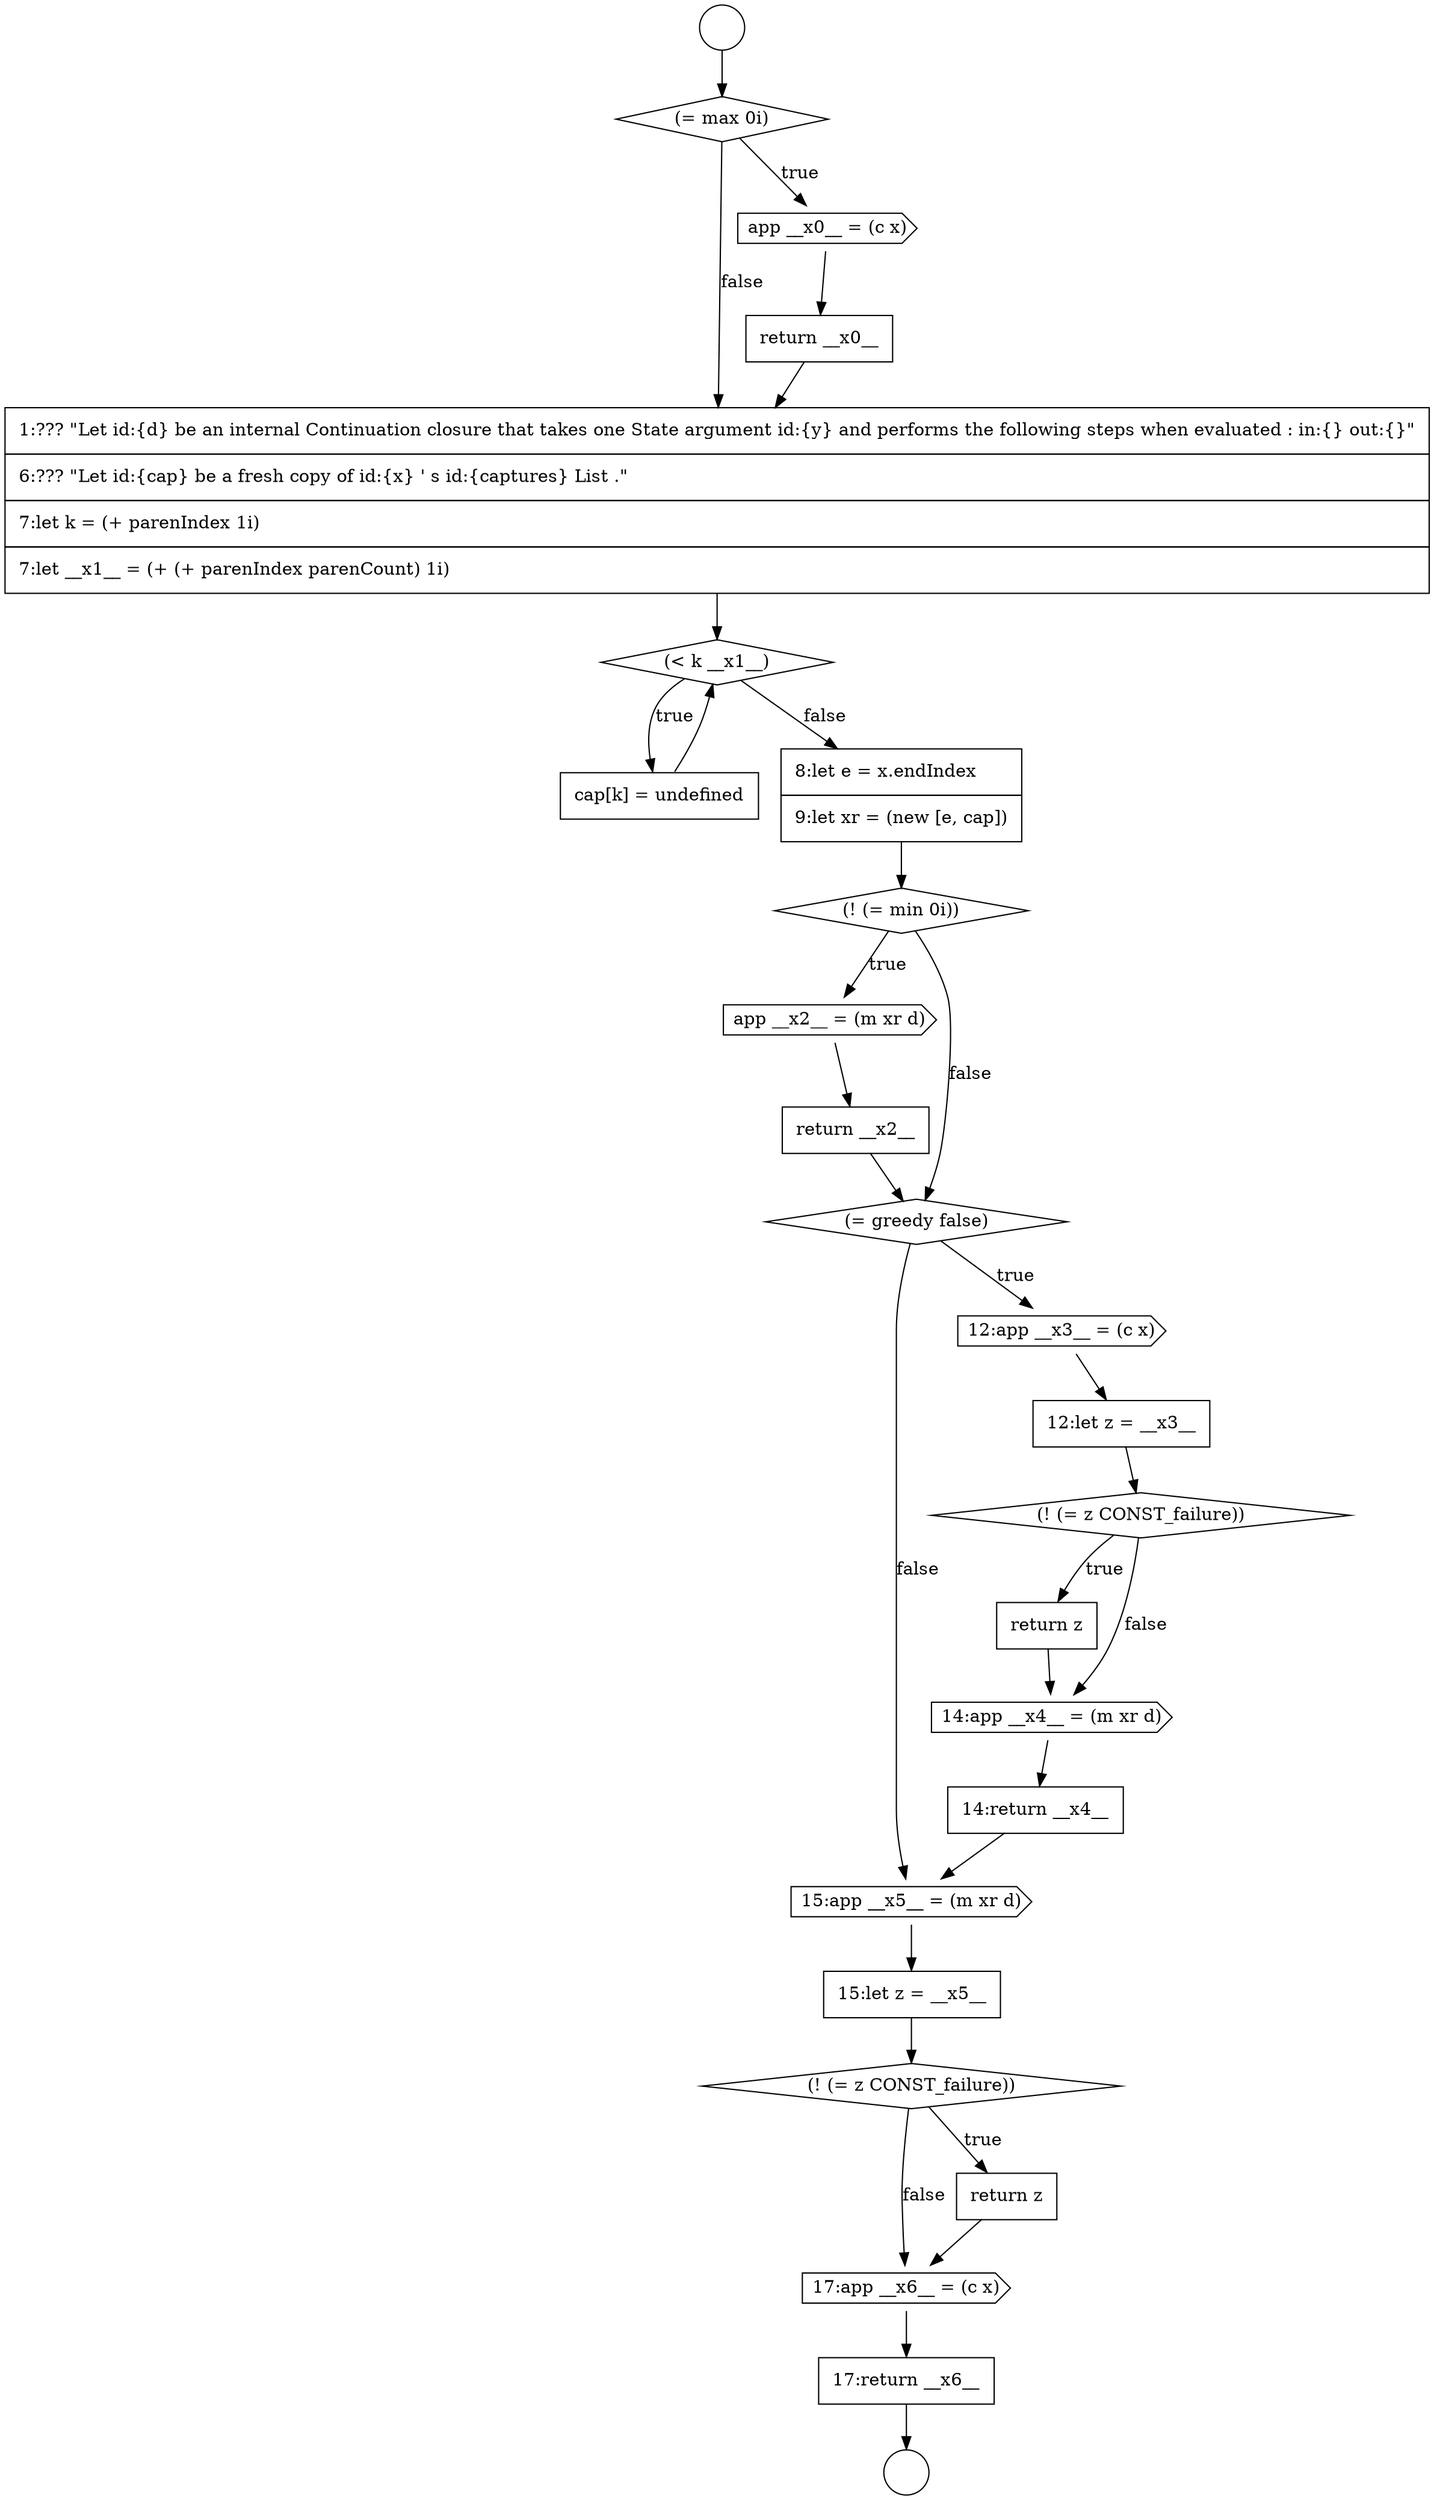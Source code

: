 digraph {
  node13007 [shape=cds, label=<<font color="black">17:app __x6__ = (c x)</font>> color="black" fillcolor="white" style=filled]
  node12993 [shape=diamond, label=<<font color="black">(! (= min 0i))</font>> color="black" fillcolor="white" style=filled]
  node12988 [shape=none, margin=0, label=<<font color="black">
    <table border="0" cellborder="1" cellspacing="0" cellpadding="10">
      <tr><td align="left">return __x0__</td></tr>
    </table>
  </font>> color="black" fillcolor="white" style=filled]
  node12998 [shape=none, margin=0, label=<<font color="black">
    <table border="0" cellborder="1" cellspacing="0" cellpadding="10">
      <tr><td align="left">12:let z = __x3__</td></tr>
    </table>
  </font>> color="black" fillcolor="white" style=filled]
  node12985 [shape=circle label=" " color="black" fillcolor="white" style=filled]
  node13002 [shape=none, margin=0, label=<<font color="black">
    <table border="0" cellborder="1" cellspacing="0" cellpadding="10">
      <tr><td align="left">14:return __x4__</td></tr>
    </table>
  </font>> color="black" fillcolor="white" style=filled]
  node12991 [shape=none, margin=0, label=<<font color="black">
    <table border="0" cellborder="1" cellspacing="0" cellpadding="10">
      <tr><td align="left">cap[k] = undefined</td></tr>
    </table>
  </font>> color="black" fillcolor="white" style=filled]
  node13000 [shape=none, margin=0, label=<<font color="black">
    <table border="0" cellborder="1" cellspacing="0" cellpadding="10">
      <tr><td align="left">return z</td></tr>
    </table>
  </font>> color="black" fillcolor="white" style=filled]
  node12995 [shape=none, margin=0, label=<<font color="black">
    <table border="0" cellborder="1" cellspacing="0" cellpadding="10">
      <tr><td align="left">return __x2__</td></tr>
    </table>
  </font>> color="black" fillcolor="white" style=filled]
  node13008 [shape=none, margin=0, label=<<font color="black">
    <table border="0" cellborder="1" cellspacing="0" cellpadding="10">
      <tr><td align="left">17:return __x6__</td></tr>
    </table>
  </font>> color="black" fillcolor="white" style=filled]
  node13004 [shape=none, margin=0, label=<<font color="black">
    <table border="0" cellborder="1" cellspacing="0" cellpadding="10">
      <tr><td align="left">15:let z = __x5__</td></tr>
    </table>
  </font>> color="black" fillcolor="white" style=filled]
  node12989 [shape=none, margin=0, label=<<font color="black">
    <table border="0" cellborder="1" cellspacing="0" cellpadding="10">
      <tr><td align="left">1:??? &quot;Let id:{d} be an internal Continuation closure that takes one State argument id:{y} and performs the following steps when evaluated : in:{} out:{}&quot;</td></tr>
      <tr><td align="left">6:??? &quot;Let id:{cap} be a fresh copy of id:{x} ' s id:{captures} List .&quot;</td></tr>
      <tr><td align="left">7:let k = (+ parenIndex 1i)</td></tr>
      <tr><td align="left">7:let __x1__ = (+ (+ parenIndex parenCount) 1i)</td></tr>
    </table>
  </font>> color="black" fillcolor="white" style=filled]
  node12992 [shape=none, margin=0, label=<<font color="black">
    <table border="0" cellborder="1" cellspacing="0" cellpadding="10">
      <tr><td align="left">8:let e = x.endIndex</td></tr>
      <tr><td align="left">9:let xr = (new [e, cap])</td></tr>
    </table>
  </font>> color="black" fillcolor="white" style=filled]
  node13003 [shape=cds, label=<<font color="black">15:app __x5__ = (m xr d)</font>> color="black" fillcolor="white" style=filled]
  node12987 [shape=cds, label=<<font color="black">app __x0__ = (c x)</font>> color="black" fillcolor="white" style=filled]
  node13006 [shape=none, margin=0, label=<<font color="black">
    <table border="0" cellborder="1" cellspacing="0" cellpadding="10">
      <tr><td align="left">return z</td></tr>
    </table>
  </font>> color="black" fillcolor="white" style=filled]
  node12994 [shape=cds, label=<<font color="black">app __x2__ = (m xr d)</font>> color="black" fillcolor="white" style=filled]
  node12999 [shape=diamond, label=<<font color="black">(! (= z CONST_failure))</font>> color="black" fillcolor="white" style=filled]
  node12986 [shape=diamond, label=<<font color="black">(= max 0i)</font>> color="black" fillcolor="white" style=filled]
  node13001 [shape=cds, label=<<font color="black">14:app __x4__ = (m xr d)</font>> color="black" fillcolor="white" style=filled]
  node12990 [shape=diamond, label=<<font color="black">(&lt; k __x1__)</font>> color="black" fillcolor="white" style=filled]
  node13005 [shape=diamond, label=<<font color="black">(! (= z CONST_failure))</font>> color="black" fillcolor="white" style=filled]
  node12996 [shape=diamond, label=<<font color="black">(= greedy false)</font>> color="black" fillcolor="white" style=filled]
  node12984 [shape=circle label=" " color="black" fillcolor="white" style=filled]
  node12997 [shape=cds, label=<<font color="black">12:app __x3__ = (c x)</font>> color="black" fillcolor="white" style=filled]
  node12994 -> node12995 [ color="black"]
  node13005 -> node13006 [label=<<font color="black">true</font>> color="black"]
  node13005 -> node13007 [label=<<font color="black">false</font>> color="black"]
  node12988 -> node12989 [ color="black"]
  node13000 -> node13001 [ color="black"]
  node12999 -> node13000 [label=<<font color="black">true</font>> color="black"]
  node12999 -> node13001 [label=<<font color="black">false</font>> color="black"]
  node13003 -> node13004 [ color="black"]
  node12991 -> node12990 [ color="black"]
  node12987 -> node12988 [ color="black"]
  node12992 -> node12993 [ color="black"]
  node13006 -> node13007 [ color="black"]
  node12995 -> node12996 [ color="black"]
  node12993 -> node12994 [label=<<font color="black">true</font>> color="black"]
  node12993 -> node12996 [label=<<font color="black">false</font>> color="black"]
  node12984 -> node12986 [ color="black"]
  node12986 -> node12987 [label=<<font color="black">true</font>> color="black"]
  node12986 -> node12989 [label=<<font color="black">false</font>> color="black"]
  node12997 -> node12998 [ color="black"]
  node13007 -> node13008 [ color="black"]
  node13008 -> node12985 [ color="black"]
  node13002 -> node13003 [ color="black"]
  node12998 -> node12999 [ color="black"]
  node12989 -> node12990 [ color="black"]
  node13001 -> node13002 [ color="black"]
  node12990 -> node12991 [label=<<font color="black">true</font>> color="black"]
  node12990 -> node12992 [label=<<font color="black">false</font>> color="black"]
  node12996 -> node12997 [label=<<font color="black">true</font>> color="black"]
  node12996 -> node13003 [label=<<font color="black">false</font>> color="black"]
  node13004 -> node13005 [ color="black"]
}
